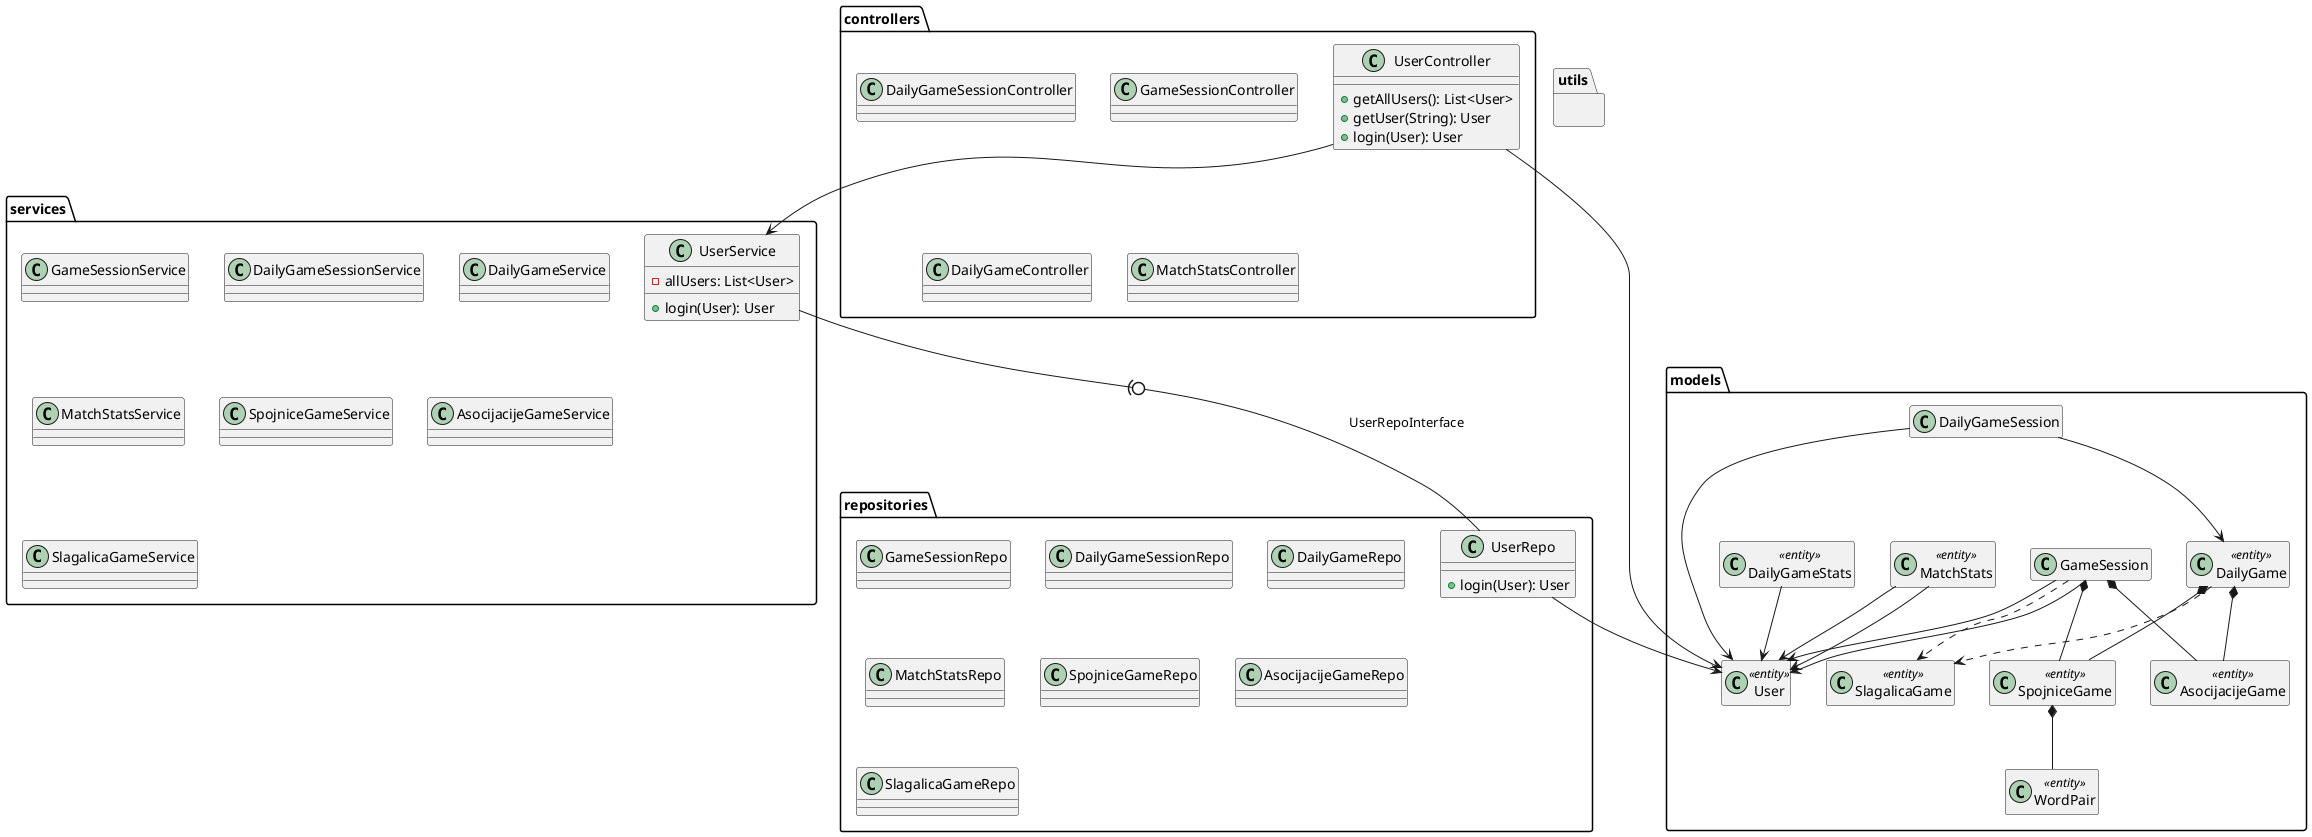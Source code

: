 @startuml application_class_diagram

package controllers {
    class UserController {
        +getAllUsers(): List<User>
        +getUser(String): User
        +login(User): User
    }
    class GameSessionController {

    }
    class DailyGameSessionController {

    }
    class DailyGameController {

    }
    class MatchStatsController {

    }
}
controllers.UserController --> models.User
controllers.UserController --> services.UserService
services.UserService -(0-- repositories.UserRepo : UserRepoInterface

package services {
    class UserService {
        -allUsers: List<User>
        +login(User): User
    }
    class GameSessionService {

    }
    class DailyGameSessionService {

    }
    class DailyGameService {

    }
    class MatchStatsService {

    }
    class SpojniceGameService {

    }
    class AsocijacijeGameService {

    }
    class SlagalicaGameService {

    }
}

package repositories {
    class UserRepo {
        +login(User): User
    }
    class GameSessionRepo {

    }
    class DailyGameSessionRepo {

    }
    class DailyGameRepo {

    }
    class MatchStatsRepo {

    }
    class SpojniceGameRepo {

    }
    class AsocijacijeGameRepo {

    }
    class SlagalicaGameRepo {
        
    }
}
repositories.UserRepo --> User

package utils {

}

package models {
    hide members

    class User <<entity>>

    class DailyGameStats <<entity>>
    DailyGameStats --> User

    class DailyGame <<entity>>
    DailyGame *-- AsocijacijeGame
    DailyGame *-- SpojniceGame
    DailyGame ..> SlagalicaGame

    class DailyGameSession
    DailyGameSession --> DailyGame 
    DailyGameSession --> User

    class MatchStats <<entity>>
    MatchStats --> User
    MatchStats --> User

    class SlagalicaGame <<entity>>

    class WordPair <<entity>>
    class SpojniceGame <<entity>>
    SpojniceGame *-- WordPair

    class AsocijacijeGame <<entity>>

    class GameSession
    GameSession *-- SpojniceGame
    GameSession *-- AsocijacijeGame
    GameSession ..> SlagalicaGame
    GameSession --> User
    GameSession --> User
}

@enduml